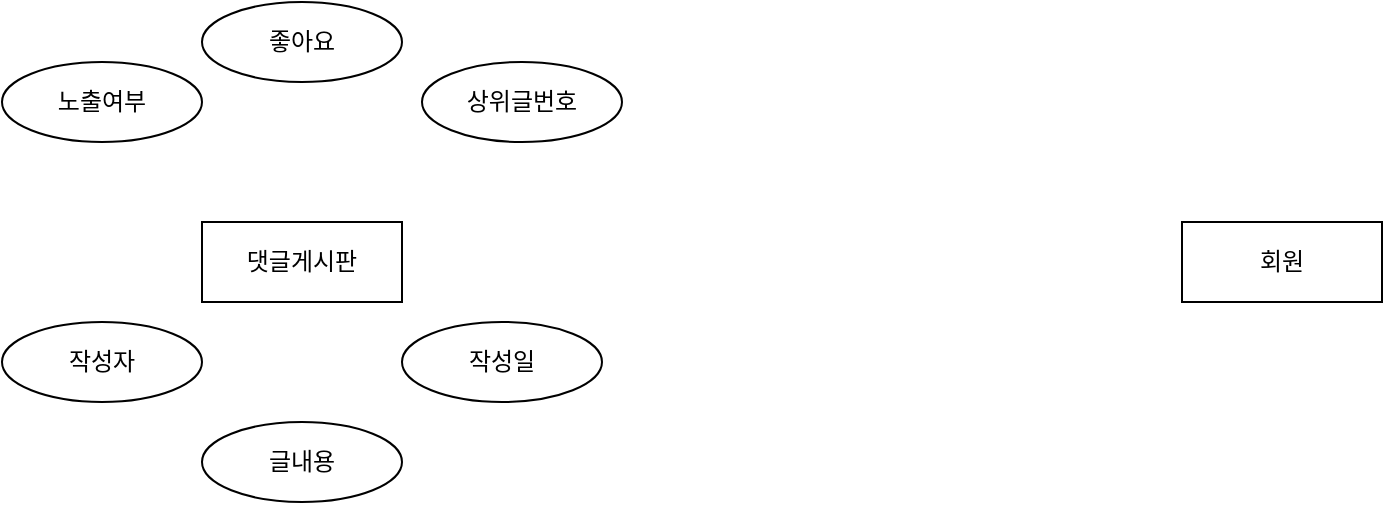 <mxfile version="24.4.0" type="device">
  <diagram id="R2lEEEUBdFMjLlhIrx00" name="Page-1">
    <mxGraphModel dx="794" dy="724" grid="1" gridSize="10" guides="1" tooltips="1" connect="1" arrows="1" fold="1" page="1" pageScale="1" pageWidth="850" pageHeight="1100" math="0" shadow="0" extFonts="Permanent Marker^https://fonts.googleapis.com/css?family=Permanent+Marker">
      <root>
        <mxCell id="0" />
        <mxCell id="1" parent="0" />
        <mxCell id="rPRuuln_elIW4djZ2sdX-1" value="댓글게시판" style="whiteSpace=wrap;html=1;align=center;" vertex="1" parent="1">
          <mxGeometry x="130" y="180" width="100" height="40" as="geometry" />
        </mxCell>
        <mxCell id="rPRuuln_elIW4djZ2sdX-2" value="회원" style="whiteSpace=wrap;html=1;align=center;" vertex="1" parent="1">
          <mxGeometry x="620" y="180" width="100" height="40" as="geometry" />
        </mxCell>
        <mxCell id="rPRuuln_elIW4djZ2sdX-3" value="작성자" style="ellipse;whiteSpace=wrap;html=1;align=center;" vertex="1" parent="1">
          <mxGeometry x="30" y="230" width="100" height="40" as="geometry" />
        </mxCell>
        <mxCell id="rPRuuln_elIW4djZ2sdX-4" value="글내용" style="ellipse;whiteSpace=wrap;html=1;align=center;" vertex="1" parent="1">
          <mxGeometry x="130" y="280" width="100" height="40" as="geometry" />
        </mxCell>
        <mxCell id="rPRuuln_elIW4djZ2sdX-5" value="작성일" style="ellipse;whiteSpace=wrap;html=1;align=center;" vertex="1" parent="1">
          <mxGeometry x="230" y="230" width="100" height="40" as="geometry" />
        </mxCell>
        <mxCell id="rPRuuln_elIW4djZ2sdX-7" value="상위글번호" style="ellipse;whiteSpace=wrap;html=1;align=center;" vertex="1" parent="1">
          <mxGeometry x="240" y="100" width="100" height="40" as="geometry" />
        </mxCell>
        <mxCell id="rPRuuln_elIW4djZ2sdX-8" value="좋아요" style="ellipse;whiteSpace=wrap;html=1;align=center;" vertex="1" parent="1">
          <mxGeometry x="130" y="70" width="100" height="40" as="geometry" />
        </mxCell>
        <mxCell id="rPRuuln_elIW4djZ2sdX-9" value="노출여부" style="ellipse;whiteSpace=wrap;html=1;align=center;" vertex="1" parent="1">
          <mxGeometry x="30" y="100" width="100" height="40" as="geometry" />
        </mxCell>
      </root>
    </mxGraphModel>
  </diagram>
</mxfile>
